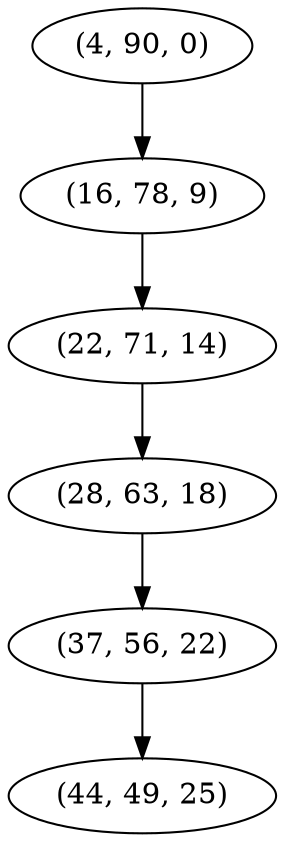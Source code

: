 digraph tree {
    "(4, 90, 0)";
    "(16, 78, 9)";
    "(22, 71, 14)";
    "(28, 63, 18)";
    "(37, 56, 22)";
    "(44, 49, 25)";
    "(4, 90, 0)" -> "(16, 78, 9)";
    "(16, 78, 9)" -> "(22, 71, 14)";
    "(22, 71, 14)" -> "(28, 63, 18)";
    "(28, 63, 18)" -> "(37, 56, 22)";
    "(37, 56, 22)" -> "(44, 49, 25)";
}
